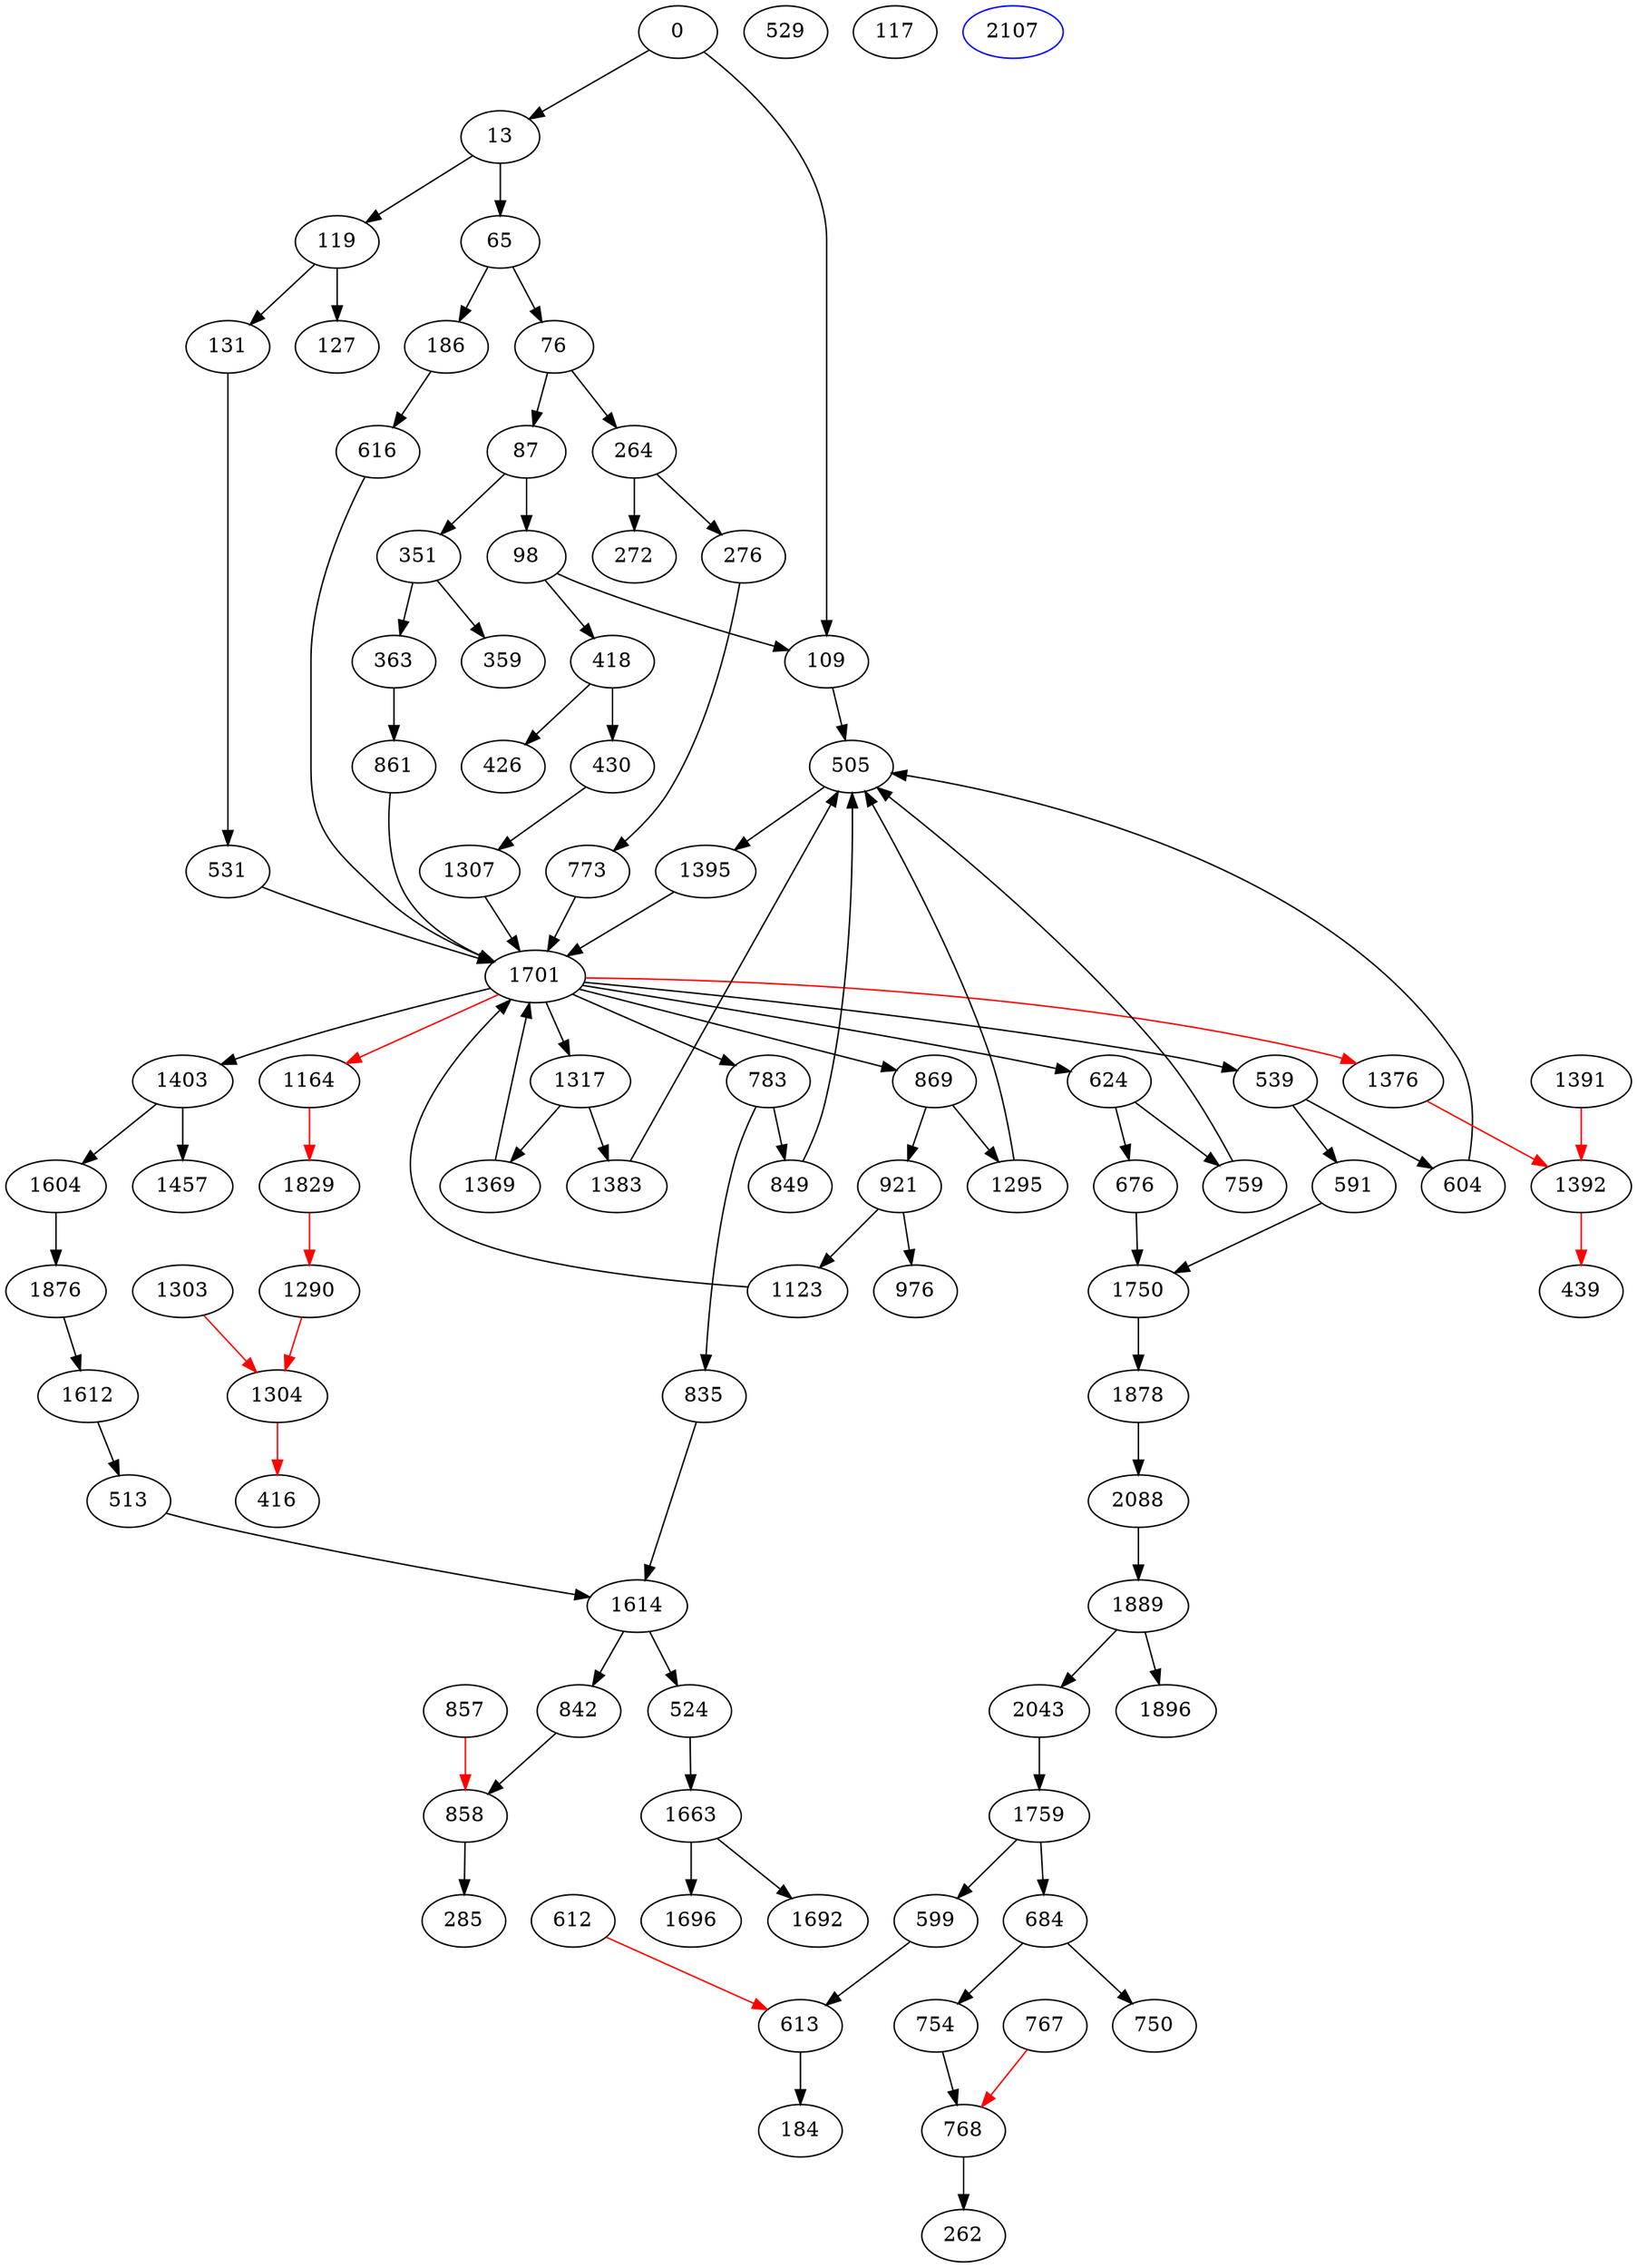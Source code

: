 digraph diff_Contract_0xaa602de53347579f86b996d2add74bb6f79462b2 {
	0
	513
	524
	13
	529
	531
	539
	2088
	65
	1604
	76
	1612
	1614
	591
	87
	599
	604
	98
	1123
	612
	613
	616
	109
	624
	117
	119
	1663
	127
	131
	1164
	1692
	1696
	676
	1701
	684
	184
	186
	1750
	1759
	750
	754
	759
	767
	768
	773
	262
	264
	1290
	783
	272
	1295
	276
	1303
	1304
	1307
	285
	1317
	1829
	835
	842
	849
	1876
	1878
	857
	858
	1369
	861
	351
	1376
	1889
	869
	359
	1383
	1896
	363
	1391
	1392
	1395
	1403
	921
	416
	418
	426
	430
	1457
	439
	976
	505
	2043
	2107 [color=blue]
	1829 -> 1290 [color=red]
	612 -> 613 [color=red]
	418 -> 430
	1701 -> 869
	1889 -> 1896
	98 -> 418
	921 -> 976
	1612 -> 513
	624 -> 676
	1392 -> 439 [color=red]
	430 -> 1307
	1290 -> 1304 [color=red]
	1604 -> 1876
	604 -> 505
	616 -> 1701
	1123 -> 1701
	754 -> 768
	1701 -> 624
	1317 -> 1383
	513 -> 1614
	524 -> 1663
	1403 -> 1604
	676 -> 1750
	1701 -> 1403
	76 -> 87
	1304 -> 416 [color=red]
	921 -> 1123
	783 -> 835
	418 -> 426
	869 -> 921
	1403 -> 1457
	1759 -> 599
	842 -> 858
	351 -> 363
	65 -> 186
	1391 -> 1392 [color=red]
	1663 -> 1692
	591 -> 1750
	613 -> 184
	1383 -> 505
	1878 -> 2088
	276 -> 773
	1303 -> 1304 [color=red]
	1295 -> 505
	2088 -> 1889
	858 -> 285
	98 -> 109
	539 -> 604
	87 -> 351
	773 -> 1701
	0 -> 109
	684 -> 754
	1701 -> 539
	767 -> 768 [color=red]
	861 -> 1701
	783 -> 849
	13 -> 65
	109 -> 505
	1614 -> 524
	869 -> 1295
	1701 -> 1376 [color=red]
	264 -> 272
	13 -> 119
	351 -> 359
	1759 -> 684
	1376 -> 1392 [color=red]
	131 -> 531
	1701 -> 1317
	65 -> 76
	119 -> 131
	768 -> 262
	1701 -> 783
	849 -> 505
	599 -> 613
	119 -> 127
	684 -> 750
	624 -> 759
	363 -> 861
	531 -> 1701
	1317 -> 1369
	1307 -> 1701
	835 -> 1614
	1876 -> 1612
	1369 -> 1701
	1889 -> 2043
	264 -> 276
	857 -> 858 [color=red]
	186 -> 616
	1164 -> 1829 [color=red]
	1395 -> 1701
	1663 -> 1696
	76 -> 264
	759 -> 505
	1614 -> 842
	539 -> 591
	1701 -> 1164 [color=red]
	87 -> 98
	1750 -> 1878
	505 -> 1395
	0 -> 13
	2043 -> 1759
}
